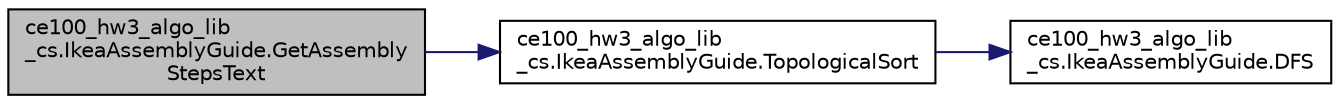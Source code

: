 digraph "ce100_hw3_algo_lib_cs.IkeaAssemblyGuide.GetAssemblyStepsText"
{
 // INTERACTIVE_SVG=YES
 // LATEX_PDF_SIZE
  edge [fontname="Helvetica",fontsize="10",labelfontname="Helvetica",labelfontsize="10"];
  node [fontname="Helvetica",fontsize="10",shape=record];
  rankdir="LR";
  Node1 [label="ce100_hw3_algo_lib\l_cs.IkeaAssemblyGuide.GetAssembly\lStepsText",height=0.2,width=0.4,color="black", fillcolor="grey75", style="filled", fontcolor="black",tooltip=" "];
  Node1 -> Node2 [color="midnightblue",fontsize="10",style="solid",fontname="Helvetica"];
  Node2 [label="ce100_hw3_algo_lib\l_cs.IkeaAssemblyGuide.TopologicalSort",height=0.2,width=0.4,color="black", fillcolor="white", style="filled",URL="$dc/d3c/a00028.html#a3c6947d09a1208d25e719c6a725fb382",tooltip=" "];
  Node2 -> Node3 [color="midnightblue",fontsize="10",style="solid",fontname="Helvetica"];
  Node3 [label="ce100_hw3_algo_lib\l_cs.IkeaAssemblyGuide.DFS",height=0.2,width=0.4,color="black", fillcolor="white", style="filled",URL="$dc/d3c/a00028.html#a846d57fb7f2cb6b0d4d1f089da24c20b",tooltip=" "];
}
